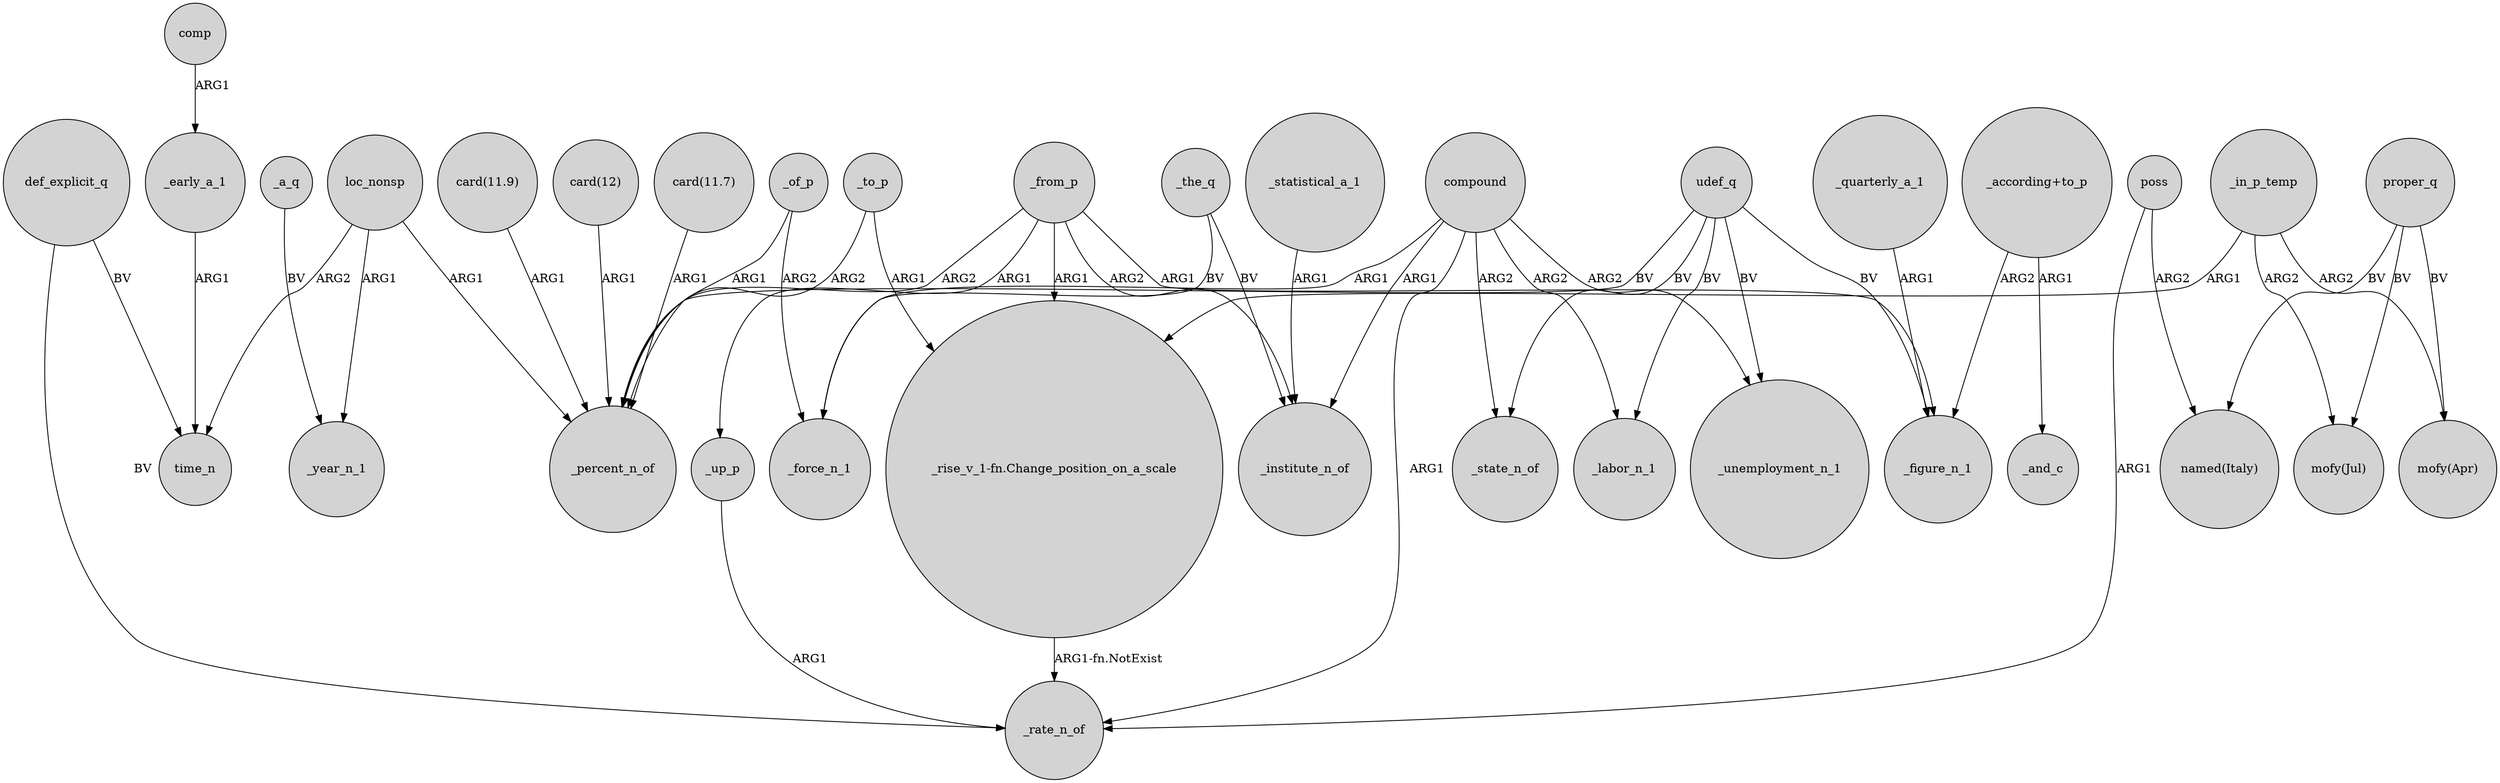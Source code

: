digraph {
	node [shape=circle style=filled]
	poss -> _rate_n_of [label=ARG1]
	proper_q -> "mofy(Jul)" [label=BV]
	_the_q -> _institute_n_of [label=BV]
	def_explicit_q -> time_n [label=BV]
	_of_p -> _force_n_1 [label=ARG2]
	_up_p -> _rate_n_of [label=ARG1]
	compound -> _force_n_1 [label=ARG1]
	_quarterly_a_1 -> _figure_n_1 [label=ARG1]
	_from_p -> _figure_n_1 [label=ARG1]
	def_explicit_q -> _rate_n_of [label=BV]
	loc_nonsp -> _year_n_1 [label=ARG1]
	udef_q -> _state_n_of [label=BV]
	"_rise_v_1-fn.Change_position_on_a_scale" -> _rate_n_of [label="ARG1-fn.NotExist"]
	compound -> _rate_n_of [label=ARG1]
	_from_p -> _institute_n_of [label=ARG2]
	_from_p -> _up_p [label=ARG1]
	compound -> _state_n_of [label=ARG2]
	compound -> _labor_n_1 [label=ARG2]
	_statistical_a_1 -> _institute_n_of [label=ARG1]
	poss -> "named(Italy)" [label=ARG2]
	proper_q -> "mofy(Apr)" [label=BV]
	loc_nonsp -> _percent_n_of [label=ARG1]
	loc_nonsp -> time_n [label=ARG2]
	udef_q -> _labor_n_1 [label=BV]
	udef_q -> _unemployment_n_1 [label=BV]
	_of_p -> _percent_n_of [label=ARG1]
	"_according+to_p" -> _and_c [label=ARG1]
	_in_p_temp -> "mofy(Jul)" [label=ARG2]
	"_according+to_p" -> _figure_n_1 [label=ARG2]
	_in_p_temp -> "mofy(Apr)" [label=ARG2]
	udef_q -> _figure_n_1 [label=BV]
	_to_p -> _percent_n_of [label=ARG2]
	"card(12)" -> _percent_n_of [label=ARG1]
	_early_a_1 -> time_n [label=ARG1]
	"card(11.9)" -> _percent_n_of [label=ARG1]
	"card(11.7)" -> _percent_n_of [label=ARG1]
	_from_p -> _percent_n_of [label=ARG2]
	_a_q -> _year_n_1 [label=BV]
	udef_q -> _percent_n_of [label=BV]
	_the_q -> _force_n_1 [label=BV]
	_to_p -> "_rise_v_1-fn.Change_position_on_a_scale" [label=ARG1]
	compound -> _institute_n_of [label=ARG1]
	_in_p_temp -> "_rise_v_1-fn.Change_position_on_a_scale" [label=ARG1]
	comp -> _early_a_1 [label=ARG1]
	compound -> _unemployment_n_1 [label=ARG2]
	_from_p -> "_rise_v_1-fn.Change_position_on_a_scale" [label=ARG1]
	proper_q -> "named(Italy)" [label=BV]
}
